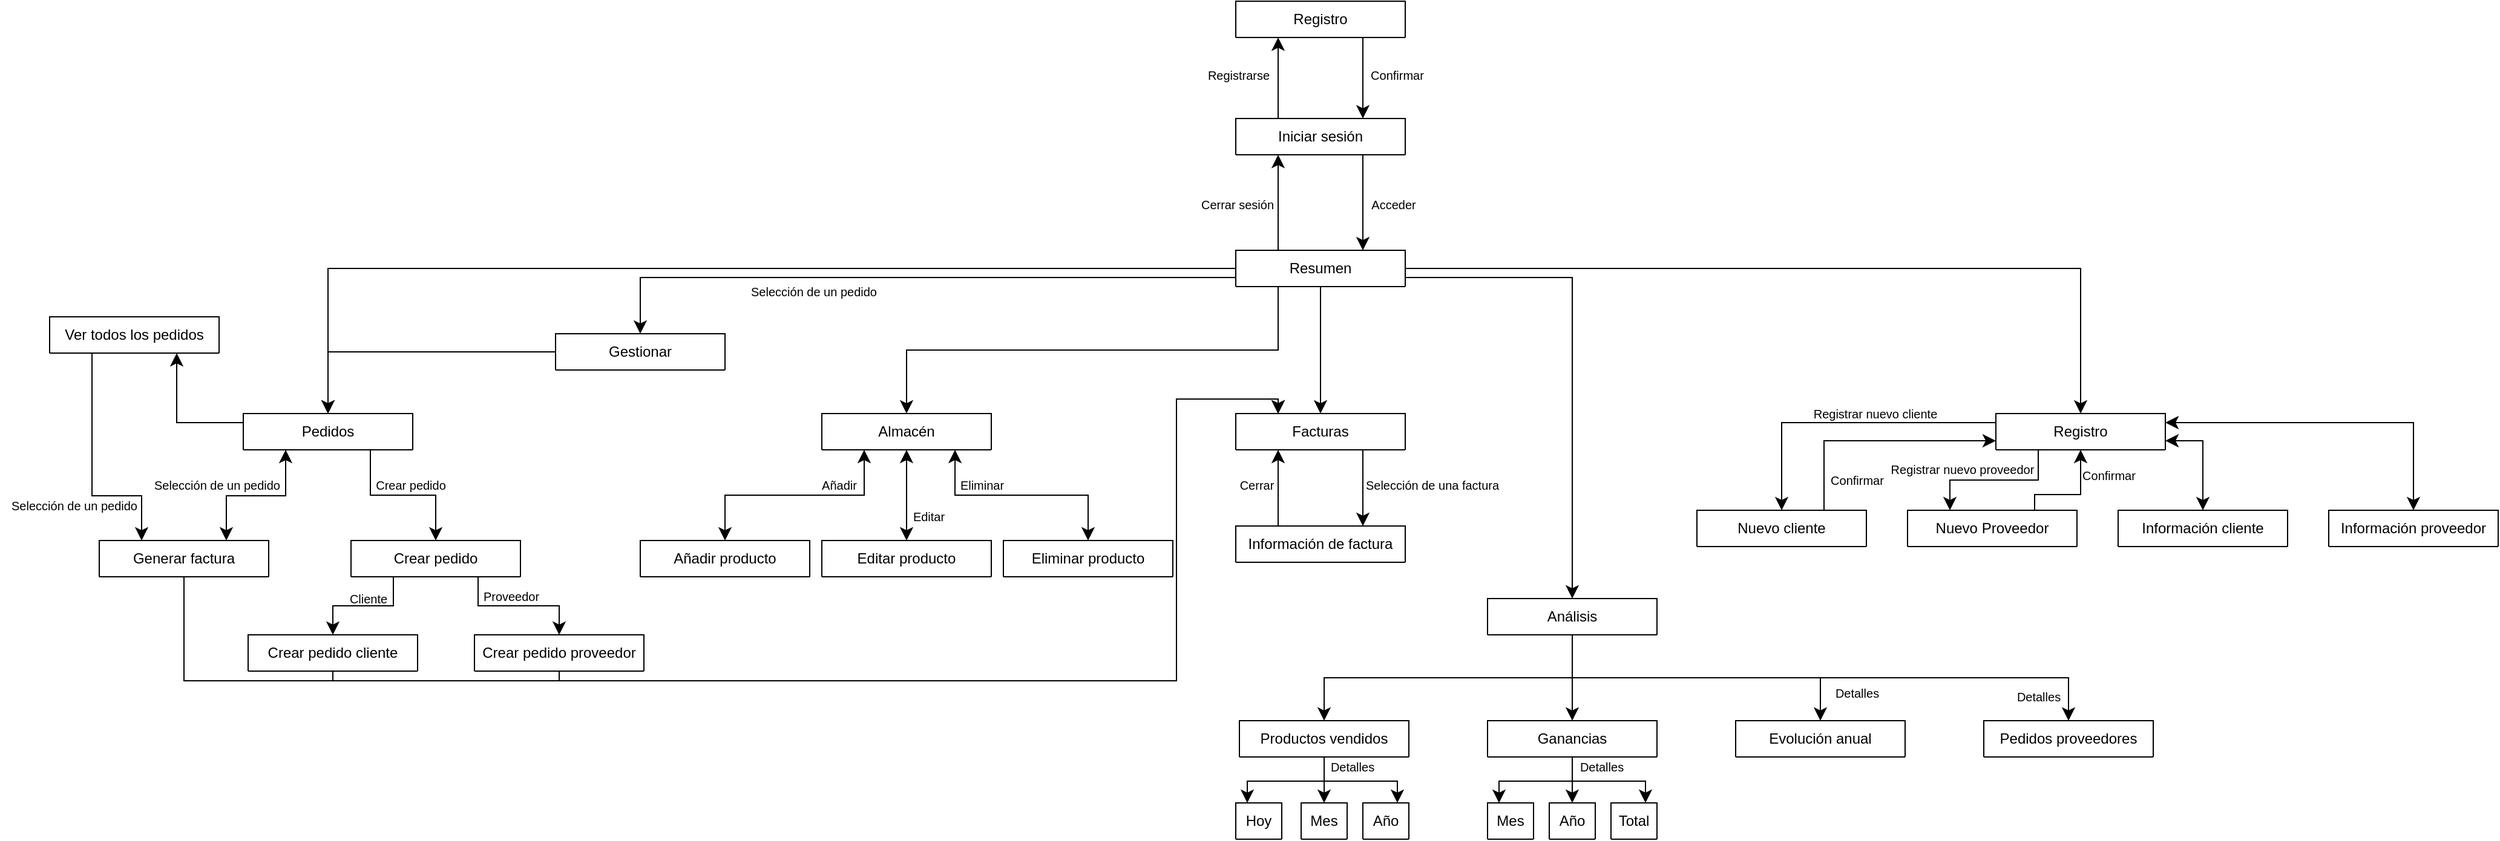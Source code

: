 <mxfile version="24.8.6">
  <diagram id="prtHgNgQTEPvFCAcTncT" name="Page-1">
    <mxGraphModel dx="819" dy="470" grid="0" gridSize="10" guides="1" tooltips="1" connect="1" arrows="1" fold="1" page="1" pageScale="1" pageWidth="2339" pageHeight="3300" math="0" shadow="0">
      <root>
        <mxCell id="0" />
        <mxCell id="1" parent="0" />
        <mxCell id="aT-yTocLdtJ3VFotdx8K-63" style="edgeStyle=orthogonalEdgeStyle;rounded=0;orthogonalLoop=1;jettySize=auto;html=1;entryX=0.5;entryY=0;entryDx=0;entryDy=0;fontSize=12;startSize=8;endSize=8;exitX=0;exitY=0.75;exitDx=0;exitDy=0;" parent="1" source="aT-yTocLdtJ3VFotdx8K-3" target="aT-yTocLdtJ3VFotdx8K-61" edge="1">
          <mxGeometry relative="1" as="geometry">
            <mxPoint x="1062" y="254" as="sourcePoint" />
          </mxGeometry>
        </mxCell>
        <mxCell id="aT-yTocLdtJ3VFotdx8K-3" value="Resumen" style="swimlane;fontStyle=0;childLayout=stackLayout;horizontal=1;startSize=30;horizontalStack=0;resizeParent=1;resizeParentMax=0;resizeLast=0;collapsible=1;marginBottom=0;whiteSpace=wrap;html=1;" parent="1" vertex="1">
          <mxGeometry x="1077" y="220" width="140" height="30" as="geometry" />
        </mxCell>
        <mxCell id="aT-yTocLdtJ3VFotdx8K-7" value="Iniciar sesión" style="swimlane;fontStyle=0;childLayout=stackLayout;horizontal=1;startSize=30;horizontalStack=0;resizeParent=1;resizeParentMax=0;resizeLast=0;collapsible=1;marginBottom=0;whiteSpace=wrap;html=1;" parent="1" vertex="1">
          <mxGeometry x="1077" y="111" width="140" height="30" as="geometry" />
        </mxCell>
        <mxCell id="aT-yTocLdtJ3VFotdx8K-9" value="" style="endArrow=classic;html=1;rounded=0;fontSize=12;startSize=8;endSize=8;curved=1;exitX=0.25;exitY=0;exitDx=0;exitDy=0;entryX=0.25;entryY=1;entryDx=0;entryDy=0;" parent="1" source="aT-yTocLdtJ3VFotdx8K-3" target="aT-yTocLdtJ3VFotdx8K-7" edge="1">
          <mxGeometry width="50" height="50" relative="1" as="geometry">
            <mxPoint x="1104" y="215" as="sourcePoint" />
            <mxPoint x="1154" y="165" as="targetPoint" />
          </mxGeometry>
        </mxCell>
        <mxCell id="aT-yTocLdtJ3VFotdx8K-10" value="" style="endArrow=classic;html=1;rounded=0;fontSize=12;startSize=8;endSize=8;curved=1;exitX=0.75;exitY=1;exitDx=0;exitDy=0;entryX=0.75;entryY=0;entryDx=0;entryDy=0;" parent="1" source="aT-yTocLdtJ3VFotdx8K-7" target="aT-yTocLdtJ3VFotdx8K-3" edge="1">
          <mxGeometry width="50" height="50" relative="1" as="geometry">
            <mxPoint x="1136" y="214" as="sourcePoint" />
            <mxPoint x="1186" y="164" as="targetPoint" />
          </mxGeometry>
        </mxCell>
        <mxCell id="aT-yTocLdtJ3VFotdx8K-11" value="Cerrar sesión" style="text;html=1;align=center;verticalAlign=middle;resizable=0;points=[];autosize=1;strokeColor=none;fillColor=none;fontSize=10;" parent="1" vertex="1">
          <mxGeometry x="1039" y="169.5" width="78" height="24" as="geometry" />
        </mxCell>
        <mxCell id="aT-yTocLdtJ3VFotdx8K-12" value="Acceder" style="text;html=1;align=center;verticalAlign=middle;resizable=0;points=[];autosize=1;strokeColor=none;fillColor=none;fontSize=10;" parent="1" vertex="1">
          <mxGeometry x="1179" y="169.5" width="55" height="24" as="geometry" />
        </mxCell>
        <mxCell id="aT-yTocLdtJ3VFotdx8K-38" style="edgeStyle=orthogonalEdgeStyle;rounded=0;orthogonalLoop=1;jettySize=auto;html=1;exitX=0.75;exitY=1;exitDx=0;exitDy=0;entryX=0.5;entryY=0;entryDx=0;entryDy=0;fontSize=12;startSize=8;endSize=8;" parent="1" source="aT-yTocLdtJ3VFotdx8K-13" target="aT-yTocLdtJ3VFotdx8K-37" edge="1">
          <mxGeometry relative="1" as="geometry" />
        </mxCell>
        <mxCell id="k7M2FIAN0IY3ChiE20mw-9" style="edgeStyle=orthogonalEdgeStyle;rounded=0;orthogonalLoop=1;jettySize=auto;html=1;exitX=0;exitY=0.25;exitDx=0;exitDy=0;entryX=0.75;entryY=1;entryDx=0;entryDy=0;fontSize=12;startSize=8;endSize=8;" edge="1" parent="1" source="aT-yTocLdtJ3VFotdx8K-13" target="k7M2FIAN0IY3ChiE20mw-8">
          <mxGeometry relative="1" as="geometry" />
        </mxCell>
        <mxCell id="aT-yTocLdtJ3VFotdx8K-13" value="Pedidos" style="swimlane;fontStyle=0;childLayout=stackLayout;horizontal=1;startSize=30;horizontalStack=0;resizeParent=1;resizeParentMax=0;resizeLast=0;collapsible=1;marginBottom=0;whiteSpace=wrap;html=1;" parent="1" vertex="1">
          <mxGeometry x="257" y="355" width="140" height="30" as="geometry" />
        </mxCell>
        <mxCell id="aT-yTocLdtJ3VFotdx8K-14" value="Almacén" style="swimlane;fontStyle=0;childLayout=stackLayout;horizontal=1;startSize=30;horizontalStack=0;resizeParent=1;resizeParentMax=0;resizeLast=0;collapsible=1;marginBottom=0;whiteSpace=wrap;html=1;" parent="1" vertex="1">
          <mxGeometry x="735" y="355" width="140" height="30" as="geometry" />
        </mxCell>
        <mxCell id="aT-yTocLdtJ3VFotdx8K-52" style="edgeStyle=none;curved=1;rounded=0;orthogonalLoop=1;jettySize=auto;html=1;exitX=0.75;exitY=1;exitDx=0;exitDy=0;entryX=0.75;entryY=0;entryDx=0;entryDy=0;fontSize=12;startSize=8;endSize=8;" parent="1" source="aT-yTocLdtJ3VFotdx8K-15" target="aT-yTocLdtJ3VFotdx8K-51" edge="1">
          <mxGeometry relative="1" as="geometry" />
        </mxCell>
        <mxCell id="aT-yTocLdtJ3VFotdx8K-15" value="Facturas" style="swimlane;fontStyle=0;childLayout=stackLayout;horizontal=1;startSize=30;horizontalStack=0;resizeParent=1;resizeParentMax=0;resizeLast=0;collapsible=1;marginBottom=0;whiteSpace=wrap;html=1;" parent="1" vertex="1">
          <mxGeometry x="1077" y="355" width="140" height="30" as="geometry" />
        </mxCell>
        <mxCell id="k7M2FIAN0IY3ChiE20mw-16" style="edgeStyle=orthogonalEdgeStyle;rounded=0;orthogonalLoop=1;jettySize=auto;html=1;exitX=0.5;exitY=1;exitDx=0;exitDy=0;entryX=0.5;entryY=0;entryDx=0;entryDy=0;fontSize=12;startSize=8;endSize=8;" edge="1" parent="1" source="aT-yTocLdtJ3VFotdx8K-16" target="k7M2FIAN0IY3ChiE20mw-12">
          <mxGeometry relative="1" as="geometry" />
        </mxCell>
        <mxCell id="k7M2FIAN0IY3ChiE20mw-17" style="edgeStyle=orthogonalEdgeStyle;rounded=0;orthogonalLoop=1;jettySize=auto;html=1;exitX=0.5;exitY=1;exitDx=0;exitDy=0;entryX=0.5;entryY=0;entryDx=0;entryDy=0;fontSize=12;startSize=8;endSize=8;" edge="1" parent="1" source="aT-yTocLdtJ3VFotdx8K-16" target="k7M2FIAN0IY3ChiE20mw-13">
          <mxGeometry relative="1" as="geometry" />
        </mxCell>
        <mxCell id="k7M2FIAN0IY3ChiE20mw-18" style="edgeStyle=orthogonalEdgeStyle;rounded=0;orthogonalLoop=1;jettySize=auto;html=1;exitX=0.5;exitY=1;exitDx=0;exitDy=0;entryX=0.5;entryY=0;entryDx=0;entryDy=0;fontSize=12;startSize=8;endSize=8;" edge="1" parent="1" source="aT-yTocLdtJ3VFotdx8K-16" target="k7M2FIAN0IY3ChiE20mw-15">
          <mxGeometry relative="1" as="geometry" />
        </mxCell>
        <mxCell id="k7M2FIAN0IY3ChiE20mw-19" style="edgeStyle=orthogonalEdgeStyle;rounded=0;orthogonalLoop=1;jettySize=auto;html=1;exitX=0.5;exitY=1;exitDx=0;exitDy=0;entryX=0.5;entryY=0;entryDx=0;entryDy=0;fontSize=12;startSize=8;endSize=8;" edge="1" parent="1" source="aT-yTocLdtJ3VFotdx8K-16" target="k7M2FIAN0IY3ChiE20mw-14">
          <mxGeometry relative="1" as="geometry" />
        </mxCell>
        <mxCell id="aT-yTocLdtJ3VFotdx8K-16" value="Análisis" style="swimlane;fontStyle=0;childLayout=stackLayout;horizontal=1;startSize=30;horizontalStack=0;resizeParent=1;resizeParentMax=0;resizeLast=0;collapsible=1;marginBottom=0;whiteSpace=wrap;html=1;" parent="1" vertex="1">
          <mxGeometry x="1285" y="508" width="140" height="30" as="geometry" />
        </mxCell>
        <mxCell id="aT-yTocLdtJ3VFotdx8K-69" style="edgeStyle=orthogonalEdgeStyle;rounded=0;orthogonalLoop=1;jettySize=auto;html=1;exitX=0;exitY=0.25;exitDx=0;exitDy=0;entryX=0.5;entryY=0;entryDx=0;entryDy=0;fontSize=12;startSize=8;endSize=8;" parent="1" source="aT-yTocLdtJ3VFotdx8K-17" target="aT-yTocLdtJ3VFotdx8K-67" edge="1">
          <mxGeometry relative="1" as="geometry" />
        </mxCell>
        <mxCell id="aT-yTocLdtJ3VFotdx8K-71" style="edgeStyle=orthogonalEdgeStyle;rounded=0;orthogonalLoop=1;jettySize=auto;html=1;exitX=0.25;exitY=1;exitDx=0;exitDy=0;entryX=0.25;entryY=0;entryDx=0;entryDy=0;fontSize=12;startSize=8;endSize=8;" parent="1" source="aT-yTocLdtJ3VFotdx8K-17" target="aT-yTocLdtJ3VFotdx8K-68" edge="1">
          <mxGeometry relative="1" as="geometry" />
        </mxCell>
        <mxCell id="aT-yTocLdtJ3VFotdx8K-17" value="Registro" style="swimlane;fontStyle=0;childLayout=stackLayout;horizontal=1;startSize=30;horizontalStack=0;resizeParent=1;resizeParentMax=0;resizeLast=0;collapsible=1;marginBottom=0;whiteSpace=wrap;html=1;" parent="1" vertex="1">
          <mxGeometry x="1705" y="355" width="140" height="30" as="geometry" />
        </mxCell>
        <mxCell id="aT-yTocLdtJ3VFotdx8K-18" value="" style="endArrow=classic;html=1;rounded=0;fontSize=12;startSize=8;endSize=8;exitX=0;exitY=0.5;exitDx=0;exitDy=0;entryX=0.5;entryY=0;entryDx=0;entryDy=0;edgeStyle=orthogonalEdgeStyle;" parent="1" source="aT-yTocLdtJ3VFotdx8K-3" target="aT-yTocLdtJ3VFotdx8K-13" edge="1">
          <mxGeometry width="50" height="50" relative="1" as="geometry">
            <mxPoint x="986" y="246" as="sourcePoint" />
            <mxPoint x="986" y="167" as="targetPoint" />
          </mxGeometry>
        </mxCell>
        <mxCell id="aT-yTocLdtJ3VFotdx8K-19" value="" style="endArrow=classic;html=1;rounded=0;fontSize=12;startSize=8;endSize=8;entryX=0.5;entryY=0;entryDx=0;entryDy=0;edgeStyle=orthogonalEdgeStyle;exitX=0.25;exitY=1;exitDx=0;exitDy=0;" parent="1" source="aT-yTocLdtJ3VFotdx8K-3" target="aT-yTocLdtJ3VFotdx8K-14" edge="1">
          <mxGeometry width="50" height="50" relative="1" as="geometry">
            <mxPoint x="1060" y="247" as="sourcePoint" />
            <mxPoint x="753" y="365" as="targetPoint" />
          </mxGeometry>
        </mxCell>
        <mxCell id="aT-yTocLdtJ3VFotdx8K-20" value="" style="endArrow=classic;html=1;rounded=0;fontSize=12;startSize=8;endSize=8;curved=1;exitX=0.5;exitY=1;exitDx=0;exitDy=0;entryX=0.5;entryY=0;entryDx=0;entryDy=0;" parent="1" source="aT-yTocLdtJ3VFotdx8K-3" target="aT-yTocLdtJ3VFotdx8K-15" edge="1">
          <mxGeometry width="50" height="50" relative="1" as="geometry">
            <mxPoint x="1187" y="254" as="sourcePoint" />
            <mxPoint x="1187" y="333" as="targetPoint" />
          </mxGeometry>
        </mxCell>
        <mxCell id="aT-yTocLdtJ3VFotdx8K-21" value="" style="endArrow=classic;html=1;rounded=0;fontSize=12;startSize=8;endSize=8;entryX=0.5;entryY=0;entryDx=0;entryDy=0;edgeStyle=orthogonalEdgeStyle;exitX=1;exitY=0.75;exitDx=0;exitDy=0;" parent="1" source="aT-yTocLdtJ3VFotdx8K-3" target="aT-yTocLdtJ3VFotdx8K-16" edge="1">
          <mxGeometry width="50" height="50" relative="1" as="geometry">
            <mxPoint x="1393" y="243" as="sourcePoint" />
            <mxPoint x="1261" y="355" as="targetPoint" />
          </mxGeometry>
        </mxCell>
        <mxCell id="aT-yTocLdtJ3VFotdx8K-22" value="" style="endArrow=classic;html=1;rounded=0;fontSize=12;startSize=8;endSize=8;exitX=1;exitY=0.5;exitDx=0;exitDy=0;entryX=0.5;entryY=0;entryDx=0;entryDy=0;edgeStyle=orthogonalEdgeStyle;" parent="1" source="aT-yTocLdtJ3VFotdx8K-3" target="aT-yTocLdtJ3VFotdx8K-17" edge="1">
          <mxGeometry width="50" height="50" relative="1" as="geometry">
            <mxPoint x="1501" y="262" as="sourcePoint" />
            <mxPoint x="1167" y="382" as="targetPoint" />
          </mxGeometry>
        </mxCell>
        <mxCell id="aT-yTocLdtJ3VFotdx8K-23" value="Editar producto" style="swimlane;fontStyle=0;childLayout=stackLayout;horizontal=1;startSize=30;horizontalStack=0;resizeParent=1;resizeParentMax=0;resizeLast=0;collapsible=1;marginBottom=0;whiteSpace=wrap;html=1;" parent="1" vertex="1">
          <mxGeometry x="735" y="460" width="140" height="30" as="geometry" />
        </mxCell>
        <mxCell id="aT-yTocLdtJ3VFotdx8K-24" value="Añadir producto" style="swimlane;fontStyle=0;childLayout=stackLayout;horizontal=1;startSize=30;horizontalStack=0;resizeParent=1;resizeParentMax=0;resizeLast=0;collapsible=1;marginBottom=0;whiteSpace=wrap;html=1;" parent="1" vertex="1">
          <mxGeometry x="585" y="460" width="140" height="30" as="geometry" />
        </mxCell>
        <mxCell id="aT-yTocLdtJ3VFotdx8K-25" value="Eliminar producto" style="swimlane;fontStyle=0;childLayout=stackLayout;horizontal=1;startSize=30;horizontalStack=0;resizeParent=1;resizeParentMax=0;resizeLast=0;collapsible=1;marginBottom=0;whiteSpace=wrap;html=1;" parent="1" vertex="1">
          <mxGeometry x="885" y="460" width="140" height="30" as="geometry" />
        </mxCell>
        <mxCell id="aT-yTocLdtJ3VFotdx8K-30" value="&lt;font style=&quot;font-size: 10px;&quot;&gt;Añadir&lt;/font&gt;" style="text;html=1;align=center;verticalAlign=middle;resizable=0;points=[];autosize=1;strokeColor=none;fillColor=none;fontSize=16;" parent="1" vertex="1">
          <mxGeometry x="725" y="396" width="47" height="31" as="geometry" />
        </mxCell>
        <mxCell id="aT-yTocLdtJ3VFotdx8K-31" value="&lt;font style=&quot;font-size: 10px;&quot;&gt;Editar&lt;/font&gt;" style="text;html=1;align=center;verticalAlign=middle;resizable=0;points=[];autosize=1;strokeColor=none;fillColor=none;fontSize=16;" parent="1" vertex="1">
          <mxGeometry x="801" y="422" width="44" height="31" as="geometry" />
        </mxCell>
        <mxCell id="aT-yTocLdtJ3VFotdx8K-32" value="&lt;font style=&quot;font-size: 10px;&quot;&gt;Eliminar&lt;/font&gt;" style="text;html=1;align=center;verticalAlign=middle;resizable=0;points=[];autosize=1;strokeColor=none;fillColor=none;fontSize=16;" parent="1" vertex="1">
          <mxGeometry x="840" y="396" width="54" height="31" as="geometry" />
        </mxCell>
        <mxCell id="aT-yTocLdtJ3VFotdx8K-49" style="edgeStyle=orthogonalEdgeStyle;rounded=0;orthogonalLoop=1;jettySize=auto;html=1;exitX=0.5;exitY=1;exitDx=0;exitDy=0;entryX=0.25;entryY=0;entryDx=0;entryDy=0;fontSize=12;startSize=8;endSize=8;" parent="1" source="aT-yTocLdtJ3VFotdx8K-34" target="aT-yTocLdtJ3VFotdx8K-15" edge="1">
          <mxGeometry relative="1" as="geometry">
            <Array as="points">
              <mxPoint x="208" y="576" />
              <mxPoint x="1028" y="576" />
              <mxPoint x="1028" y="343" />
              <mxPoint x="1112" y="343" />
            </Array>
          </mxGeometry>
        </mxCell>
        <mxCell id="aT-yTocLdtJ3VFotdx8K-34" value="Generar factura" style="swimlane;fontStyle=0;childLayout=stackLayout;horizontal=1;startSize=30;horizontalStack=0;resizeParent=1;resizeParentMax=0;resizeLast=0;collapsible=1;marginBottom=0;whiteSpace=wrap;html=1;" parent="1" vertex="1">
          <mxGeometry x="138" y="460" width="140" height="30" as="geometry" />
        </mxCell>
        <mxCell id="aT-yTocLdtJ3VFotdx8K-36" value="&lt;font style=&quot;font-size: 10px;&quot;&gt;Selección de un pedido&lt;/font&gt;" style="text;html=1;align=center;verticalAlign=middle;resizable=0;points=[];autosize=1;strokeColor=none;fillColor=none;fontSize=16;" parent="1" vertex="1">
          <mxGeometry x="174" y="396" width="122" height="31" as="geometry" />
        </mxCell>
        <mxCell id="aT-yTocLdtJ3VFotdx8K-43" style="edgeStyle=orthogonalEdgeStyle;rounded=0;orthogonalLoop=1;jettySize=auto;html=1;exitX=0.25;exitY=1;exitDx=0;exitDy=0;entryX=0.5;entryY=0;entryDx=0;entryDy=0;fontSize=12;startSize=8;endSize=8;" parent="1" source="aT-yTocLdtJ3VFotdx8K-37" target="aT-yTocLdtJ3VFotdx8K-40" edge="1">
          <mxGeometry relative="1" as="geometry" />
        </mxCell>
        <mxCell id="aT-yTocLdtJ3VFotdx8K-44" style="edgeStyle=orthogonalEdgeStyle;rounded=0;orthogonalLoop=1;jettySize=auto;html=1;exitX=0.75;exitY=1;exitDx=0;exitDy=0;entryX=0.5;entryY=0;entryDx=0;entryDy=0;fontSize=12;startSize=8;endSize=8;" parent="1" source="aT-yTocLdtJ3VFotdx8K-37" target="aT-yTocLdtJ3VFotdx8K-41" edge="1">
          <mxGeometry relative="1" as="geometry" />
        </mxCell>
        <mxCell id="aT-yTocLdtJ3VFotdx8K-37" value="Crear pedido" style="swimlane;fontStyle=0;childLayout=stackLayout;horizontal=1;startSize=30;horizontalStack=0;resizeParent=1;resizeParentMax=0;resizeLast=0;collapsible=1;marginBottom=0;whiteSpace=wrap;html=1;" parent="1" vertex="1">
          <mxGeometry x="346" y="460" width="140" height="30" as="geometry" />
        </mxCell>
        <mxCell id="aT-yTocLdtJ3VFotdx8K-39" value="&lt;font style=&quot;font-size: 10px;&quot;&gt;Crear pedido&lt;/font&gt;" style="text;html=1;align=center;verticalAlign=middle;resizable=0;points=[];autosize=1;strokeColor=none;fillColor=none;fontSize=16;" parent="1" vertex="1">
          <mxGeometry x="357" y="396" width="76" height="31" as="geometry" />
        </mxCell>
        <mxCell id="aT-yTocLdtJ3VFotdx8K-59" style="edgeStyle=orthogonalEdgeStyle;rounded=0;orthogonalLoop=1;jettySize=auto;html=1;exitX=0.5;exitY=1;exitDx=0;exitDy=0;fontSize=12;startSize=8;endSize=8;entryX=0.25;entryY=0;entryDx=0;entryDy=0;" parent="1" source="aT-yTocLdtJ3VFotdx8K-40" target="aT-yTocLdtJ3VFotdx8K-15" edge="1">
          <mxGeometry relative="1" as="geometry">
            <mxPoint x="638.4" y="501.6" as="targetPoint" />
            <Array as="points">
              <mxPoint x="331" y="576" />
              <mxPoint x="1028" y="576" />
              <mxPoint x="1028" y="343" />
              <mxPoint x="1112" y="343" />
            </Array>
          </mxGeometry>
        </mxCell>
        <mxCell id="aT-yTocLdtJ3VFotdx8K-40" value="Crear pedido cliente" style="swimlane;fontStyle=0;childLayout=stackLayout;horizontal=1;startSize=30;horizontalStack=0;resizeParent=1;resizeParentMax=0;resizeLast=0;collapsible=1;marginBottom=0;whiteSpace=wrap;html=1;" parent="1" vertex="1">
          <mxGeometry x="261" y="538" width="140" height="30" as="geometry">
            <mxRectangle x="173" y="543" width="142" height="30" as="alternateBounds" />
          </mxGeometry>
        </mxCell>
        <mxCell id="aT-yTocLdtJ3VFotdx8K-60" style="edgeStyle=orthogonalEdgeStyle;rounded=0;orthogonalLoop=1;jettySize=auto;html=1;exitX=0.5;exitY=1;exitDx=0;exitDy=0;entryX=0.25;entryY=0;entryDx=0;entryDy=0;fontSize=12;startSize=8;endSize=8;" parent="1" source="aT-yTocLdtJ3VFotdx8K-41" target="aT-yTocLdtJ3VFotdx8K-15" edge="1">
          <mxGeometry relative="1" as="geometry">
            <Array as="points">
              <mxPoint x="518" y="576" />
              <mxPoint x="1028" y="576" />
              <mxPoint x="1028" y="343" />
              <mxPoint x="1112" y="343" />
            </Array>
          </mxGeometry>
        </mxCell>
        <mxCell id="aT-yTocLdtJ3VFotdx8K-41" value="Crear pedido proveedor" style="swimlane;fontStyle=0;childLayout=stackLayout;horizontal=1;startSize=30;horizontalStack=0;resizeParent=1;resizeParentMax=0;resizeLast=0;collapsible=1;marginBottom=0;whiteSpace=wrap;html=1;" parent="1" vertex="1">
          <mxGeometry x="448" y="538" width="140" height="30" as="geometry" />
        </mxCell>
        <mxCell id="aT-yTocLdtJ3VFotdx8K-47" value="&lt;font style=&quot;font-size: 10px;&quot;&gt;Cliente&lt;/font&gt;" style="text;html=1;align=center;verticalAlign=middle;resizable=0;points=[];autosize=1;strokeColor=none;fillColor=none;fontSize=16;" parent="1" vertex="1">
          <mxGeometry x="335" y="490" width="49" height="31" as="geometry" />
        </mxCell>
        <mxCell id="aT-yTocLdtJ3VFotdx8K-48" value="&lt;font style=&quot;font-size: 10px;&quot;&gt;Proveedor&lt;/font&gt;" style="text;html=1;align=center;verticalAlign=middle;resizable=0;points=[];autosize=1;strokeColor=none;fillColor=none;fontSize=16;" parent="1" vertex="1">
          <mxGeometry x="446" y="488" width="64" height="31" as="geometry" />
        </mxCell>
        <mxCell id="aT-yTocLdtJ3VFotdx8K-54" style="edgeStyle=none;curved=1;rounded=0;orthogonalLoop=1;jettySize=auto;html=1;exitX=0.25;exitY=0;exitDx=0;exitDy=0;entryX=0.25;entryY=1;entryDx=0;entryDy=0;fontSize=12;startSize=8;endSize=8;" parent="1" source="aT-yTocLdtJ3VFotdx8K-51" target="aT-yTocLdtJ3VFotdx8K-15" edge="1">
          <mxGeometry relative="1" as="geometry" />
        </mxCell>
        <mxCell id="aT-yTocLdtJ3VFotdx8K-51" value="Información de factura" style="swimlane;fontStyle=0;childLayout=stackLayout;horizontal=1;startSize=30;horizontalStack=0;resizeParent=1;resizeParentMax=0;resizeLast=0;collapsible=1;marginBottom=0;whiteSpace=wrap;html=1;" parent="1" vertex="1">
          <mxGeometry x="1077" y="448" width="140" height="30" as="geometry" />
        </mxCell>
        <mxCell id="aT-yTocLdtJ3VFotdx8K-53" value="&lt;font style=&quot;font-size: 10px;&quot;&gt;Selección de una factura&lt;/font&gt;" style="text;html=1;align=center;verticalAlign=middle;resizable=0;points=[];autosize=1;strokeColor=none;fillColor=none;fontSize=16;" parent="1" vertex="1">
          <mxGeometry x="1175" y="396" width="128" height="31" as="geometry" />
        </mxCell>
        <mxCell id="aT-yTocLdtJ3VFotdx8K-55" value="&lt;font style=&quot;font-size: 10px;&quot;&gt;Cerrar&lt;/font&gt;" style="text;html=1;align=center;verticalAlign=middle;resizable=0;points=[];autosize=1;strokeColor=none;fillColor=none;fontSize=16;" parent="1" vertex="1">
          <mxGeometry x="1071" y="396" width="46" height="31" as="geometry" />
        </mxCell>
        <mxCell id="aT-yTocLdtJ3VFotdx8K-56" value="" style="endArrow=classic;startArrow=classic;html=1;rounded=0;fontSize=12;startSize=8;endSize=8;entryX=0.25;entryY=1;entryDx=0;entryDy=0;exitX=0.5;exitY=0;exitDx=0;exitDy=0;edgeStyle=orthogonalEdgeStyle;" parent="1" source="aT-yTocLdtJ3VFotdx8K-24" target="aT-yTocLdtJ3VFotdx8K-14" edge="1">
          <mxGeometry width="50" height="50" relative="1" as="geometry">
            <mxPoint x="865" y="526" as="sourcePoint" />
            <mxPoint x="915" y="476" as="targetPoint" />
          </mxGeometry>
        </mxCell>
        <mxCell id="aT-yTocLdtJ3VFotdx8K-57" value="" style="endArrow=classic;startArrow=classic;html=1;rounded=0;fontSize=12;startSize=8;endSize=8;entryX=0.5;entryY=1;entryDx=0;entryDy=0;exitX=0.5;exitY=0;exitDx=0;exitDy=0;edgeStyle=orthogonalEdgeStyle;" parent="1" source="aT-yTocLdtJ3VFotdx8K-23" target="aT-yTocLdtJ3VFotdx8K-14" edge="1">
          <mxGeometry width="50" height="50" relative="1" as="geometry">
            <mxPoint x="665" y="470" as="sourcePoint" />
            <mxPoint x="780" y="395" as="targetPoint" />
          </mxGeometry>
        </mxCell>
        <mxCell id="aT-yTocLdtJ3VFotdx8K-58" value="" style="endArrow=classic;startArrow=classic;html=1;rounded=0;fontSize=12;startSize=8;endSize=8;entryX=0.786;entryY=1;entryDx=0;entryDy=0;exitX=0.5;exitY=0;exitDx=0;exitDy=0;edgeStyle=orthogonalEdgeStyle;entryPerimeter=0;" parent="1" source="aT-yTocLdtJ3VFotdx8K-25" target="aT-yTocLdtJ3VFotdx8K-14" edge="1">
          <mxGeometry width="50" height="50" relative="1" as="geometry">
            <mxPoint x="815" y="470" as="sourcePoint" />
            <mxPoint x="815" y="395" as="targetPoint" />
          </mxGeometry>
        </mxCell>
        <mxCell id="aT-yTocLdtJ3VFotdx8K-65" style="edgeStyle=orthogonalEdgeStyle;rounded=0;orthogonalLoop=1;jettySize=auto;html=1;exitX=0;exitY=0.5;exitDx=0;exitDy=0;entryX=0.5;entryY=0;entryDx=0;entryDy=0;fontSize=12;startSize=8;endSize=8;" parent="1" source="aT-yTocLdtJ3VFotdx8K-61" target="aT-yTocLdtJ3VFotdx8K-13" edge="1">
          <mxGeometry relative="1" as="geometry" />
        </mxCell>
        <mxCell id="aT-yTocLdtJ3VFotdx8K-61" value="Gestionar" style="swimlane;fontStyle=0;childLayout=stackLayout;horizontal=1;startSize=30;horizontalStack=0;resizeParent=1;resizeParentMax=0;resizeLast=0;collapsible=1;marginBottom=0;whiteSpace=wrap;html=1;" parent="1" vertex="1">
          <mxGeometry x="515" y="289" width="140" height="30" as="geometry" />
        </mxCell>
        <mxCell id="aT-yTocLdtJ3VFotdx8K-64" value="&lt;font style=&quot;font-size: 10px;&quot;&gt;Selección de un pedido&lt;/font&gt;" style="text;html=1;align=center;verticalAlign=middle;resizable=0;points=[];autosize=1;strokeColor=none;fillColor=none;fontSize=16;" parent="1" vertex="1">
          <mxGeometry x="667" y="236" width="122" height="31" as="geometry" />
        </mxCell>
        <mxCell id="aT-yTocLdtJ3VFotdx8K-83" style="edgeStyle=orthogonalEdgeStyle;rounded=0;orthogonalLoop=1;jettySize=auto;html=1;exitX=0.75;exitY=0;exitDx=0;exitDy=0;entryX=0;entryY=0.75;entryDx=0;entryDy=0;fontSize=12;startSize=8;endSize=8;" parent="1" source="aT-yTocLdtJ3VFotdx8K-67" target="aT-yTocLdtJ3VFotdx8K-17" edge="1">
          <mxGeometry relative="1" as="geometry" />
        </mxCell>
        <mxCell id="aT-yTocLdtJ3VFotdx8K-67" value="Nuevo cliente" style="swimlane;fontStyle=0;childLayout=stackLayout;horizontal=1;startSize=30;horizontalStack=0;resizeParent=1;resizeParentMax=0;resizeLast=0;collapsible=1;marginBottom=0;whiteSpace=wrap;html=1;" parent="1" vertex="1">
          <mxGeometry x="1458" y="435" width="140" height="30" as="geometry" />
        </mxCell>
        <mxCell id="aT-yTocLdtJ3VFotdx8K-82" style="edgeStyle=orthogonalEdgeStyle;rounded=0;orthogonalLoop=1;jettySize=auto;html=1;exitX=0.75;exitY=0;exitDx=0;exitDy=0;entryX=0.5;entryY=1;entryDx=0;entryDy=0;fontSize=12;startSize=8;endSize=8;" parent="1" source="aT-yTocLdtJ3VFotdx8K-68" target="aT-yTocLdtJ3VFotdx8K-17" edge="1">
          <mxGeometry relative="1" as="geometry">
            <Array as="points">
              <mxPoint x="1737" y="422" />
              <mxPoint x="1775" y="422" />
            </Array>
          </mxGeometry>
        </mxCell>
        <mxCell id="aT-yTocLdtJ3VFotdx8K-68" value="Nuevo Proveedor" style="swimlane;fontStyle=0;childLayout=stackLayout;horizontal=1;startSize=30;horizontalStack=0;resizeParent=1;resizeParentMax=0;resizeLast=0;collapsible=1;marginBottom=0;whiteSpace=wrap;html=1;" parent="1" vertex="1">
          <mxGeometry x="1632" y="435" width="140" height="30" as="geometry" />
        </mxCell>
        <mxCell id="aT-yTocLdtJ3VFotdx8K-72" value="Información cliente" style="swimlane;fontStyle=0;childLayout=stackLayout;horizontal=1;startSize=30;horizontalStack=0;resizeParent=1;resizeParentMax=0;resizeLast=0;collapsible=1;marginBottom=0;whiteSpace=wrap;html=1;" parent="1" vertex="1">
          <mxGeometry x="1806" y="435" width="140" height="30" as="geometry" />
        </mxCell>
        <mxCell id="aT-yTocLdtJ3VFotdx8K-73" value="Información proveedor" style="swimlane;fontStyle=0;childLayout=stackLayout;horizontal=1;startSize=30;horizontalStack=0;resizeParent=1;resizeParentMax=0;resizeLast=0;collapsible=1;marginBottom=0;whiteSpace=wrap;html=1;" parent="1" vertex="1">
          <mxGeometry x="1980" y="435" width="140" height="30" as="geometry" />
        </mxCell>
        <mxCell id="aT-yTocLdtJ3VFotdx8K-80" value="" style="endArrow=classic;startArrow=classic;html=1;rounded=0;fontSize=12;startSize=8;endSize=8;exitX=1;exitY=0.25;exitDx=0;exitDy=0;entryX=0.5;entryY=0;entryDx=0;entryDy=0;edgeStyle=orthogonalEdgeStyle;" parent="1" source="aT-yTocLdtJ3VFotdx8K-17" target="aT-yTocLdtJ3VFotdx8K-73" edge="1">
          <mxGeometry width="50" height="50" relative="1" as="geometry">
            <mxPoint x="1871" y="371" as="sourcePoint" />
            <mxPoint x="1921" y="321" as="targetPoint" />
          </mxGeometry>
        </mxCell>
        <mxCell id="aT-yTocLdtJ3VFotdx8K-81" value="" style="endArrow=classic;startArrow=classic;html=1;rounded=0;fontSize=12;startSize=8;endSize=8;exitX=1;exitY=0.75;exitDx=0;exitDy=0;entryX=0.5;entryY=0;entryDx=0;entryDy=0;edgeStyle=orthogonalEdgeStyle;" parent="1" source="aT-yTocLdtJ3VFotdx8K-17" target="aT-yTocLdtJ3VFotdx8K-72" edge="1">
          <mxGeometry width="50" height="50" relative="1" as="geometry">
            <mxPoint x="1860" y="388" as="sourcePoint" />
            <mxPoint x="2065" y="453" as="targetPoint" />
          </mxGeometry>
        </mxCell>
        <mxCell id="aT-yTocLdtJ3VFotdx8K-84" value="Registrar nuevo cliente" style="text;html=1;align=center;verticalAlign=middle;resizable=0;points=[];autosize=1;strokeColor=none;fillColor=none;fontSize=10;" parent="1" vertex="1">
          <mxGeometry x="1545" y="343" width="120" height="24" as="geometry" />
        </mxCell>
        <mxCell id="aT-yTocLdtJ3VFotdx8K-85" value="Confirmar" style="text;html=1;align=center;verticalAlign=middle;resizable=0;points=[];autosize=1;strokeColor=none;fillColor=none;fontSize=10;" parent="1" vertex="1">
          <mxGeometry x="1559" y="398" width="62" height="24" as="geometry" />
        </mxCell>
        <mxCell id="aT-yTocLdtJ3VFotdx8K-86" value="Registrar nuevo proveedor" style="text;html=1;align=center;verticalAlign=middle;resizable=0;points=[];autosize=1;strokeColor=none;fillColor=none;fontSize=10;" parent="1" vertex="1">
          <mxGeometry x="1609" y="389" width="136" height="24" as="geometry" />
        </mxCell>
        <mxCell id="aT-yTocLdtJ3VFotdx8K-87" value="Confirmar" style="text;html=1;align=center;verticalAlign=middle;resizable=0;points=[];autosize=1;strokeColor=none;fillColor=none;fontSize=10;" parent="1" vertex="1">
          <mxGeometry x="1767" y="394" width="62" height="24" as="geometry" />
        </mxCell>
        <mxCell id="k7M2FIAN0IY3ChiE20mw-1" value="Registro" style="swimlane;fontStyle=0;childLayout=stackLayout;horizontal=1;startSize=30;horizontalStack=0;resizeParent=1;resizeParentMax=0;resizeLast=0;collapsible=1;marginBottom=0;whiteSpace=wrap;html=1;" vertex="1" parent="1">
          <mxGeometry x="1077" y="14" width="140" height="30" as="geometry" />
        </mxCell>
        <mxCell id="k7M2FIAN0IY3ChiE20mw-2" value="" style="endArrow=classic;html=1;rounded=0;fontSize=12;startSize=8;endSize=8;curved=1;exitX=0.25;exitY=0;exitDx=0;exitDy=0;entryX=0.25;entryY=1;entryDx=0;entryDy=0;" edge="1" parent="1" source="aT-yTocLdtJ3VFotdx8K-7" target="k7M2FIAN0IY3ChiE20mw-1">
          <mxGeometry width="50" height="50" relative="1" as="geometry">
            <mxPoint x="1074" y="111" as="sourcePoint" />
            <mxPoint x="1074" y="32" as="targetPoint" />
          </mxGeometry>
        </mxCell>
        <mxCell id="k7M2FIAN0IY3ChiE20mw-4" value="" style="endArrow=classic;html=1;rounded=0;fontSize=12;startSize=8;endSize=8;curved=1;exitX=0.75;exitY=1;exitDx=0;exitDy=0;entryX=0.75;entryY=0;entryDx=0;entryDy=0;" edge="1" parent="1" source="k7M2FIAN0IY3ChiE20mw-1" target="aT-yTocLdtJ3VFotdx8K-7">
          <mxGeometry width="50" height="50" relative="1" as="geometry">
            <mxPoint x="1122" y="121" as="sourcePoint" />
            <mxPoint x="1122" y="54" as="targetPoint" />
          </mxGeometry>
        </mxCell>
        <mxCell id="k7M2FIAN0IY3ChiE20mw-5" value="Registrarse" style="text;html=1;align=center;verticalAlign=middle;resizable=0;points=[];autosize=1;strokeColor=none;fillColor=none;fontSize=10;" vertex="1" parent="1">
          <mxGeometry x="1044" y="63" width="69" height="24" as="geometry" />
        </mxCell>
        <mxCell id="k7M2FIAN0IY3ChiE20mw-6" value="Confirmar" style="text;html=1;align=center;verticalAlign=middle;resizable=0;points=[];autosize=1;strokeColor=none;fillColor=none;fontSize=10;" vertex="1" parent="1">
          <mxGeometry x="1179" y="63" width="62" height="24" as="geometry" />
        </mxCell>
        <mxCell id="k7M2FIAN0IY3ChiE20mw-7" value="" style="endArrow=classic;startArrow=classic;html=1;rounded=0;fontSize=12;startSize=8;endSize=8;exitX=0.75;exitY=0;exitDx=0;exitDy=0;entryX=0.25;entryY=1;entryDx=0;entryDy=0;edgeStyle=orthogonalEdgeStyle;" edge="1" parent="1" source="aT-yTocLdtJ3VFotdx8K-34" target="aT-yTocLdtJ3VFotdx8K-13">
          <mxGeometry width="50" height="50" relative="1" as="geometry">
            <mxPoint x="240" y="463" as="sourcePoint" />
            <mxPoint x="290" y="413" as="targetPoint" />
            <Array as="points">
              <mxPoint x="243" y="423" />
              <mxPoint x="292" y="423" />
            </Array>
          </mxGeometry>
        </mxCell>
        <mxCell id="k7M2FIAN0IY3ChiE20mw-10" style="edgeStyle=orthogonalEdgeStyle;rounded=0;orthogonalLoop=1;jettySize=auto;html=1;exitX=0.25;exitY=1;exitDx=0;exitDy=0;entryX=0.25;entryY=0;entryDx=0;entryDy=0;fontSize=12;startSize=8;endSize=8;" edge="1" parent="1" source="k7M2FIAN0IY3ChiE20mw-8" target="aT-yTocLdtJ3VFotdx8K-34">
          <mxGeometry relative="1" as="geometry">
            <Array as="points">
              <mxPoint x="132" y="423" />
              <mxPoint x="173" y="423" />
            </Array>
          </mxGeometry>
        </mxCell>
        <mxCell id="k7M2FIAN0IY3ChiE20mw-8" value="Ver todos los pedidos" style="swimlane;fontStyle=0;childLayout=stackLayout;horizontal=1;startSize=30;horizontalStack=0;resizeParent=1;resizeParentMax=0;resizeLast=0;collapsible=1;marginBottom=0;whiteSpace=wrap;html=1;" vertex="1" parent="1">
          <mxGeometry x="97" y="275" width="140" height="30" as="geometry" />
        </mxCell>
        <mxCell id="k7M2FIAN0IY3ChiE20mw-11" value="&lt;font style=&quot;font-size: 10px;&quot;&gt;Selección de un pedido&lt;/font&gt;" style="text;html=1;align=center;verticalAlign=middle;resizable=0;points=[];autosize=1;strokeColor=none;fillColor=none;fontSize=16;" vertex="1" parent="1">
          <mxGeometry x="56" y="413" width="122" height="31" as="geometry" />
        </mxCell>
        <mxCell id="k7M2FIAN0IY3ChiE20mw-27" style="edgeStyle=orthogonalEdgeStyle;rounded=0;orthogonalLoop=1;jettySize=auto;html=1;exitX=0.5;exitY=1;exitDx=0;exitDy=0;entryX=0.25;entryY=0;entryDx=0;entryDy=0;fontSize=12;startSize=8;endSize=8;" edge="1" parent="1" source="k7M2FIAN0IY3ChiE20mw-12" target="k7M2FIAN0IY3ChiE20mw-24">
          <mxGeometry relative="1" as="geometry" />
        </mxCell>
        <mxCell id="k7M2FIAN0IY3ChiE20mw-28" style="edgeStyle=orthogonalEdgeStyle;rounded=0;orthogonalLoop=1;jettySize=auto;html=1;exitX=0.5;exitY=1;exitDx=0;exitDy=0;entryX=0.5;entryY=0;entryDx=0;entryDy=0;fontSize=12;startSize=8;endSize=8;" edge="1" parent="1" source="k7M2FIAN0IY3ChiE20mw-12" target="k7M2FIAN0IY3ChiE20mw-25">
          <mxGeometry relative="1" as="geometry" />
        </mxCell>
        <mxCell id="k7M2FIAN0IY3ChiE20mw-29" style="edgeStyle=orthogonalEdgeStyle;rounded=0;orthogonalLoop=1;jettySize=auto;html=1;exitX=0.5;exitY=1;exitDx=0;exitDy=0;entryX=0.75;entryY=0;entryDx=0;entryDy=0;fontSize=12;startSize=8;endSize=8;" edge="1" parent="1" source="k7M2FIAN0IY3ChiE20mw-12" target="k7M2FIAN0IY3ChiE20mw-26">
          <mxGeometry relative="1" as="geometry" />
        </mxCell>
        <mxCell id="k7M2FIAN0IY3ChiE20mw-12" value="Productos vendidos" style="swimlane;fontStyle=0;childLayout=stackLayout;horizontal=1;startSize=30;horizontalStack=0;resizeParent=1;resizeParentMax=0;resizeLast=0;collapsible=1;marginBottom=0;whiteSpace=wrap;html=1;" vertex="1" parent="1">
          <mxGeometry x="1080" y="609" width="140" height="30" as="geometry" />
        </mxCell>
        <mxCell id="k7M2FIAN0IY3ChiE20mw-34" style="edgeStyle=orthogonalEdgeStyle;rounded=0;orthogonalLoop=1;jettySize=auto;html=1;exitX=0.5;exitY=1;exitDx=0;exitDy=0;entryX=0.25;entryY=0;entryDx=0;entryDy=0;fontSize=12;startSize=8;endSize=8;" edge="1" parent="1" source="k7M2FIAN0IY3ChiE20mw-13" target="k7M2FIAN0IY3ChiE20mw-31">
          <mxGeometry relative="1" as="geometry" />
        </mxCell>
        <mxCell id="k7M2FIAN0IY3ChiE20mw-35" style="edgeStyle=orthogonalEdgeStyle;rounded=0;orthogonalLoop=1;jettySize=auto;html=1;exitX=0.5;exitY=1;exitDx=0;exitDy=0;entryX=0.5;entryY=0;entryDx=0;entryDy=0;fontSize=12;startSize=8;endSize=8;" edge="1" parent="1" source="k7M2FIAN0IY3ChiE20mw-13" target="k7M2FIAN0IY3ChiE20mw-32">
          <mxGeometry relative="1" as="geometry" />
        </mxCell>
        <mxCell id="k7M2FIAN0IY3ChiE20mw-36" style="edgeStyle=orthogonalEdgeStyle;rounded=0;orthogonalLoop=1;jettySize=auto;html=1;exitX=0.5;exitY=1;exitDx=0;exitDy=0;entryX=0.75;entryY=0;entryDx=0;entryDy=0;fontSize=12;startSize=8;endSize=8;" edge="1" parent="1" source="k7M2FIAN0IY3ChiE20mw-13" target="k7M2FIAN0IY3ChiE20mw-33">
          <mxGeometry relative="1" as="geometry" />
        </mxCell>
        <mxCell id="k7M2FIAN0IY3ChiE20mw-13" value="Ganancias" style="swimlane;fontStyle=0;childLayout=stackLayout;horizontal=1;startSize=30;horizontalStack=0;resizeParent=1;resizeParentMax=0;resizeLast=0;collapsible=1;marginBottom=0;whiteSpace=wrap;html=1;" vertex="1" parent="1">
          <mxGeometry x="1285" y="609" width="140" height="30" as="geometry" />
        </mxCell>
        <mxCell id="k7M2FIAN0IY3ChiE20mw-14" value="Evolución anual" style="swimlane;fontStyle=0;childLayout=stackLayout;horizontal=1;startSize=30;horizontalStack=0;resizeParent=1;resizeParentMax=0;resizeLast=0;collapsible=1;marginBottom=0;whiteSpace=wrap;html=1;" vertex="1" parent="1">
          <mxGeometry x="1490" y="609" width="140" height="30" as="geometry" />
        </mxCell>
        <mxCell id="k7M2FIAN0IY3ChiE20mw-15" value="Pedidos proveedores" style="swimlane;fontStyle=0;childLayout=stackLayout;horizontal=1;startSize=30;horizontalStack=0;resizeParent=1;resizeParentMax=0;resizeLast=0;collapsible=1;marginBottom=0;whiteSpace=wrap;html=1;" vertex="1" parent="1">
          <mxGeometry x="1695" y="609" width="140" height="30" as="geometry" />
        </mxCell>
        <mxCell id="k7M2FIAN0IY3ChiE20mw-22" value="&lt;font style=&quot;font-size: 10px;&quot;&gt;Detalles&lt;/font&gt;" style="text;html=1;align=center;verticalAlign=middle;resizable=0;points=[];autosize=1;strokeColor=none;fillColor=none;fontSize=16;" vertex="1" parent="1">
          <mxGeometry x="1563" y="568" width="54" height="31" as="geometry" />
        </mxCell>
        <mxCell id="k7M2FIAN0IY3ChiE20mw-23" value="&lt;font style=&quot;font-size: 10px;&quot;&gt;Detalles&lt;/font&gt;" style="text;html=1;align=center;verticalAlign=middle;resizable=0;points=[];autosize=1;strokeColor=none;fillColor=none;fontSize=16;" vertex="1" parent="1">
          <mxGeometry x="1713" y="571" width="54" height="31" as="geometry" />
        </mxCell>
        <mxCell id="k7M2FIAN0IY3ChiE20mw-24" value="Hoy" style="swimlane;fontStyle=0;childLayout=stackLayout;horizontal=1;startSize=30;horizontalStack=0;resizeParent=1;resizeParentMax=0;resizeLast=0;collapsible=1;marginBottom=0;whiteSpace=wrap;html=1;" vertex="1" parent="1">
          <mxGeometry x="1077" y="677" width="38" height="30" as="geometry" />
        </mxCell>
        <mxCell id="k7M2FIAN0IY3ChiE20mw-25" value="Mes" style="swimlane;fontStyle=0;childLayout=stackLayout;horizontal=1;startSize=30;horizontalStack=0;resizeParent=1;resizeParentMax=0;resizeLast=0;collapsible=1;marginBottom=0;whiteSpace=wrap;html=1;" vertex="1" parent="1">
          <mxGeometry x="1131" y="677" width="38" height="30" as="geometry" />
        </mxCell>
        <mxCell id="k7M2FIAN0IY3ChiE20mw-26" value="Año" style="swimlane;fontStyle=0;childLayout=stackLayout;horizontal=1;startSize=30;horizontalStack=0;resizeParent=1;resizeParentMax=0;resizeLast=0;collapsible=1;marginBottom=0;whiteSpace=wrap;html=1;" vertex="1" parent="1">
          <mxGeometry x="1182" y="677" width="38" height="30" as="geometry" />
        </mxCell>
        <mxCell id="k7M2FIAN0IY3ChiE20mw-30" value="&lt;font style=&quot;font-size: 10px;&quot;&gt;Detalles&lt;/font&gt;" style="text;html=1;align=center;verticalAlign=middle;resizable=0;points=[];autosize=1;strokeColor=none;fillColor=none;fontSize=16;" vertex="1" parent="1">
          <mxGeometry x="1146" y="629" width="54" height="31" as="geometry" />
        </mxCell>
        <mxCell id="k7M2FIAN0IY3ChiE20mw-31" value="Mes" style="swimlane;fontStyle=0;childLayout=stackLayout;horizontal=1;startSize=30;horizontalStack=0;resizeParent=1;resizeParentMax=0;resizeLast=0;collapsible=1;marginBottom=0;whiteSpace=wrap;html=1;" vertex="1" parent="1">
          <mxGeometry x="1285" y="677" width="38" height="30" as="geometry" />
        </mxCell>
        <mxCell id="k7M2FIAN0IY3ChiE20mw-32" value="Año" style="swimlane;fontStyle=0;childLayout=stackLayout;horizontal=1;startSize=30;horizontalStack=0;resizeParent=1;resizeParentMax=0;resizeLast=0;collapsible=1;marginBottom=0;whiteSpace=wrap;html=1;" vertex="1" parent="1">
          <mxGeometry x="1336" y="677" width="38" height="30" as="geometry" />
        </mxCell>
        <mxCell id="k7M2FIAN0IY3ChiE20mw-33" value="Total" style="swimlane;fontStyle=0;childLayout=stackLayout;horizontal=1;startSize=30;horizontalStack=0;resizeParent=1;resizeParentMax=0;resizeLast=0;collapsible=1;marginBottom=0;whiteSpace=wrap;html=1;" vertex="1" parent="1">
          <mxGeometry x="1387" y="677" width="38" height="30" as="geometry" />
        </mxCell>
        <mxCell id="k7M2FIAN0IY3ChiE20mw-37" value="&lt;font style=&quot;font-size: 10px;&quot;&gt;Detalles&lt;/font&gt;" style="text;html=1;align=center;verticalAlign=middle;resizable=0;points=[];autosize=1;strokeColor=none;fillColor=none;fontSize=16;" vertex="1" parent="1">
          <mxGeometry x="1352" y="629" width="54" height="31" as="geometry" />
        </mxCell>
      </root>
    </mxGraphModel>
  </diagram>
</mxfile>

